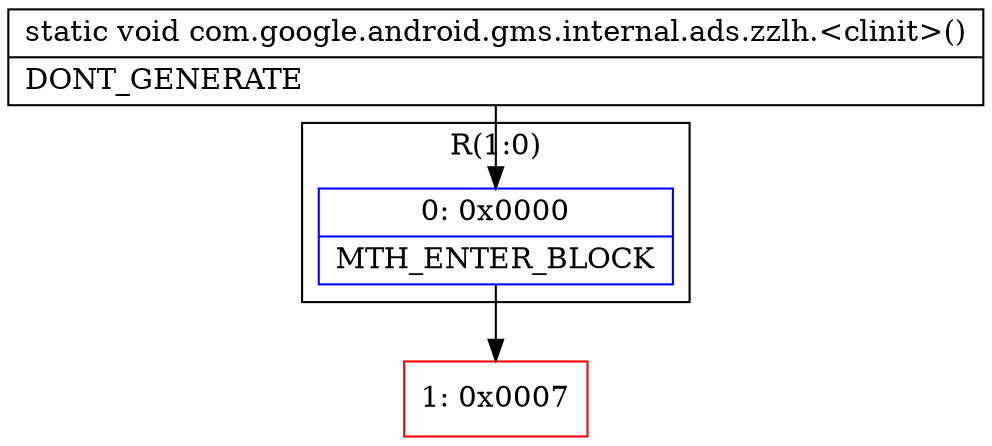 digraph "CFG forcom.google.android.gms.internal.ads.zzlh.\<clinit\>()V" {
subgraph cluster_Region_1245093047 {
label = "R(1:0)";
node [shape=record,color=blue];
Node_0 [shape=record,label="{0\:\ 0x0000|MTH_ENTER_BLOCK\l}"];
}
Node_1 [shape=record,color=red,label="{1\:\ 0x0007}"];
MethodNode[shape=record,label="{static void com.google.android.gms.internal.ads.zzlh.\<clinit\>()  | DONT_GENERATE\l}"];
MethodNode -> Node_0;
Node_0 -> Node_1;
}

